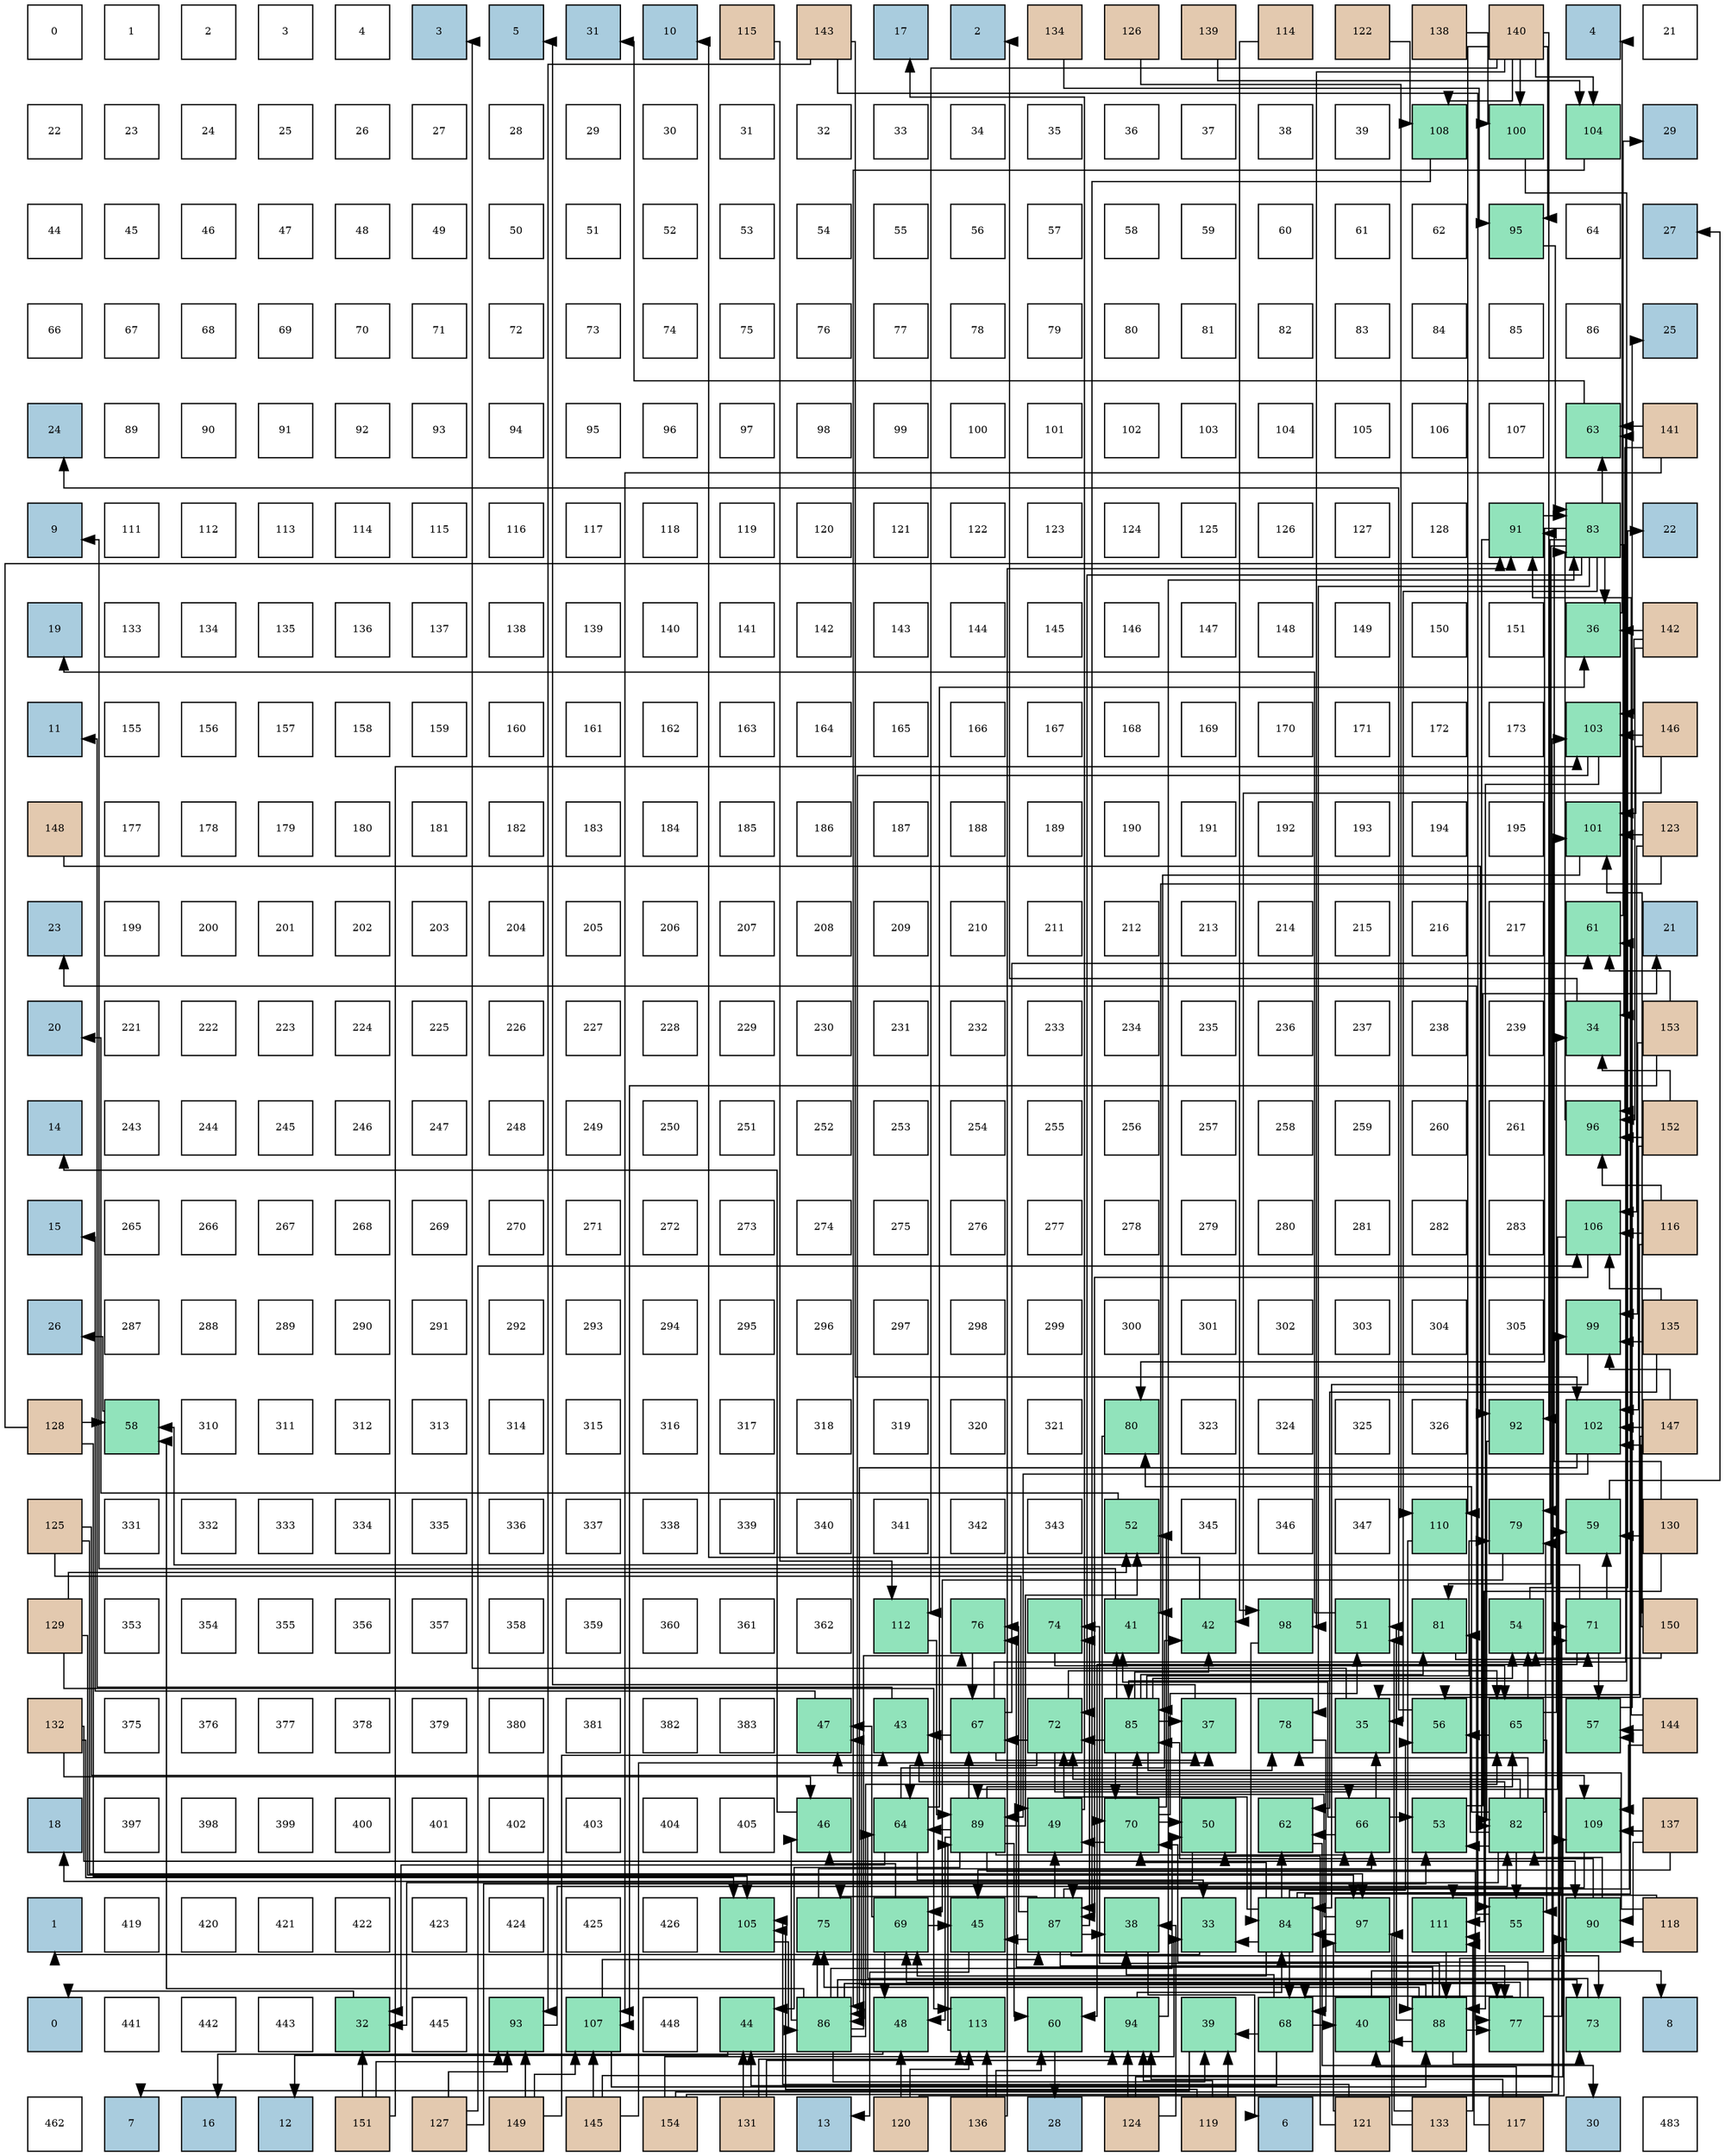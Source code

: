 digraph layout{
 rankdir=TB;
 splines=ortho;
 node [style=filled shape=square fixedsize=true width=0.6];
0[label="0", fontsize=8, fillcolor="#ffffff"];
1[label="1", fontsize=8, fillcolor="#ffffff"];
2[label="2", fontsize=8, fillcolor="#ffffff"];
3[label="3", fontsize=8, fillcolor="#ffffff"];
4[label="4", fontsize=8, fillcolor="#ffffff"];
5[label="3", fontsize=8, fillcolor="#a9ccde"];
6[label="5", fontsize=8, fillcolor="#a9ccde"];
7[label="31", fontsize=8, fillcolor="#a9ccde"];
8[label="10", fontsize=8, fillcolor="#a9ccde"];
9[label="115", fontsize=8, fillcolor="#e3c9af"];
10[label="143", fontsize=8, fillcolor="#e3c9af"];
11[label="17", fontsize=8, fillcolor="#a9ccde"];
12[label="2", fontsize=8, fillcolor="#a9ccde"];
13[label="134", fontsize=8, fillcolor="#e3c9af"];
14[label="126", fontsize=8, fillcolor="#e3c9af"];
15[label="139", fontsize=8, fillcolor="#e3c9af"];
16[label="114", fontsize=8, fillcolor="#e3c9af"];
17[label="122", fontsize=8, fillcolor="#e3c9af"];
18[label="138", fontsize=8, fillcolor="#e3c9af"];
19[label="140", fontsize=8, fillcolor="#e3c9af"];
20[label="4", fontsize=8, fillcolor="#a9ccde"];
21[label="21", fontsize=8, fillcolor="#ffffff"];
22[label="22", fontsize=8, fillcolor="#ffffff"];
23[label="23", fontsize=8, fillcolor="#ffffff"];
24[label="24", fontsize=8, fillcolor="#ffffff"];
25[label="25", fontsize=8, fillcolor="#ffffff"];
26[label="26", fontsize=8, fillcolor="#ffffff"];
27[label="27", fontsize=8, fillcolor="#ffffff"];
28[label="28", fontsize=8, fillcolor="#ffffff"];
29[label="29", fontsize=8, fillcolor="#ffffff"];
30[label="30", fontsize=8, fillcolor="#ffffff"];
31[label="31", fontsize=8, fillcolor="#ffffff"];
32[label="32", fontsize=8, fillcolor="#ffffff"];
33[label="33", fontsize=8, fillcolor="#ffffff"];
34[label="34", fontsize=8, fillcolor="#ffffff"];
35[label="35", fontsize=8, fillcolor="#ffffff"];
36[label="36", fontsize=8, fillcolor="#ffffff"];
37[label="37", fontsize=8, fillcolor="#ffffff"];
38[label="38", fontsize=8, fillcolor="#ffffff"];
39[label="39", fontsize=8, fillcolor="#ffffff"];
40[label="108", fontsize=8, fillcolor="#91e3bb"];
41[label="100", fontsize=8, fillcolor="#91e3bb"];
42[label="104", fontsize=8, fillcolor="#91e3bb"];
43[label="29", fontsize=8, fillcolor="#a9ccde"];
44[label="44", fontsize=8, fillcolor="#ffffff"];
45[label="45", fontsize=8, fillcolor="#ffffff"];
46[label="46", fontsize=8, fillcolor="#ffffff"];
47[label="47", fontsize=8, fillcolor="#ffffff"];
48[label="48", fontsize=8, fillcolor="#ffffff"];
49[label="49", fontsize=8, fillcolor="#ffffff"];
50[label="50", fontsize=8, fillcolor="#ffffff"];
51[label="51", fontsize=8, fillcolor="#ffffff"];
52[label="52", fontsize=8, fillcolor="#ffffff"];
53[label="53", fontsize=8, fillcolor="#ffffff"];
54[label="54", fontsize=8, fillcolor="#ffffff"];
55[label="55", fontsize=8, fillcolor="#ffffff"];
56[label="56", fontsize=8, fillcolor="#ffffff"];
57[label="57", fontsize=8, fillcolor="#ffffff"];
58[label="58", fontsize=8, fillcolor="#ffffff"];
59[label="59", fontsize=8, fillcolor="#ffffff"];
60[label="60", fontsize=8, fillcolor="#ffffff"];
61[label="61", fontsize=8, fillcolor="#ffffff"];
62[label="62", fontsize=8, fillcolor="#ffffff"];
63[label="95", fontsize=8, fillcolor="#91e3bb"];
64[label="64", fontsize=8, fillcolor="#ffffff"];
65[label="27", fontsize=8, fillcolor="#a9ccde"];
66[label="66", fontsize=8, fillcolor="#ffffff"];
67[label="67", fontsize=8, fillcolor="#ffffff"];
68[label="68", fontsize=8, fillcolor="#ffffff"];
69[label="69", fontsize=8, fillcolor="#ffffff"];
70[label="70", fontsize=8, fillcolor="#ffffff"];
71[label="71", fontsize=8, fillcolor="#ffffff"];
72[label="72", fontsize=8, fillcolor="#ffffff"];
73[label="73", fontsize=8, fillcolor="#ffffff"];
74[label="74", fontsize=8, fillcolor="#ffffff"];
75[label="75", fontsize=8, fillcolor="#ffffff"];
76[label="76", fontsize=8, fillcolor="#ffffff"];
77[label="77", fontsize=8, fillcolor="#ffffff"];
78[label="78", fontsize=8, fillcolor="#ffffff"];
79[label="79", fontsize=8, fillcolor="#ffffff"];
80[label="80", fontsize=8, fillcolor="#ffffff"];
81[label="81", fontsize=8, fillcolor="#ffffff"];
82[label="82", fontsize=8, fillcolor="#ffffff"];
83[label="83", fontsize=8, fillcolor="#ffffff"];
84[label="84", fontsize=8, fillcolor="#ffffff"];
85[label="85", fontsize=8, fillcolor="#ffffff"];
86[label="86", fontsize=8, fillcolor="#ffffff"];
87[label="25", fontsize=8, fillcolor="#a9ccde"];
88[label="24", fontsize=8, fillcolor="#a9ccde"];
89[label="89", fontsize=8, fillcolor="#ffffff"];
90[label="90", fontsize=8, fillcolor="#ffffff"];
91[label="91", fontsize=8, fillcolor="#ffffff"];
92[label="92", fontsize=8, fillcolor="#ffffff"];
93[label="93", fontsize=8, fillcolor="#ffffff"];
94[label="94", fontsize=8, fillcolor="#ffffff"];
95[label="95", fontsize=8, fillcolor="#ffffff"];
96[label="96", fontsize=8, fillcolor="#ffffff"];
97[label="97", fontsize=8, fillcolor="#ffffff"];
98[label="98", fontsize=8, fillcolor="#ffffff"];
99[label="99", fontsize=8, fillcolor="#ffffff"];
100[label="100", fontsize=8, fillcolor="#ffffff"];
101[label="101", fontsize=8, fillcolor="#ffffff"];
102[label="102", fontsize=8, fillcolor="#ffffff"];
103[label="103", fontsize=8, fillcolor="#ffffff"];
104[label="104", fontsize=8, fillcolor="#ffffff"];
105[label="105", fontsize=8, fillcolor="#ffffff"];
106[label="106", fontsize=8, fillcolor="#ffffff"];
107[label="107", fontsize=8, fillcolor="#ffffff"];
108[label="63", fontsize=8, fillcolor="#91e3bb"];
109[label="141", fontsize=8, fillcolor="#e3c9af"];
110[label="9", fontsize=8, fillcolor="#a9ccde"];
111[label="111", fontsize=8, fillcolor="#ffffff"];
112[label="112", fontsize=8, fillcolor="#ffffff"];
113[label="113", fontsize=8, fillcolor="#ffffff"];
114[label="114", fontsize=8, fillcolor="#ffffff"];
115[label="115", fontsize=8, fillcolor="#ffffff"];
116[label="116", fontsize=8, fillcolor="#ffffff"];
117[label="117", fontsize=8, fillcolor="#ffffff"];
118[label="118", fontsize=8, fillcolor="#ffffff"];
119[label="119", fontsize=8, fillcolor="#ffffff"];
120[label="120", fontsize=8, fillcolor="#ffffff"];
121[label="121", fontsize=8, fillcolor="#ffffff"];
122[label="122", fontsize=8, fillcolor="#ffffff"];
123[label="123", fontsize=8, fillcolor="#ffffff"];
124[label="124", fontsize=8, fillcolor="#ffffff"];
125[label="125", fontsize=8, fillcolor="#ffffff"];
126[label="126", fontsize=8, fillcolor="#ffffff"];
127[label="127", fontsize=8, fillcolor="#ffffff"];
128[label="128", fontsize=8, fillcolor="#ffffff"];
129[label="91", fontsize=8, fillcolor="#91e3bb"];
130[label="83", fontsize=8, fillcolor="#91e3bb"];
131[label="22", fontsize=8, fillcolor="#a9ccde"];
132[label="19", fontsize=8, fillcolor="#a9ccde"];
133[label="133", fontsize=8, fillcolor="#ffffff"];
134[label="134", fontsize=8, fillcolor="#ffffff"];
135[label="135", fontsize=8, fillcolor="#ffffff"];
136[label="136", fontsize=8, fillcolor="#ffffff"];
137[label="137", fontsize=8, fillcolor="#ffffff"];
138[label="138", fontsize=8, fillcolor="#ffffff"];
139[label="139", fontsize=8, fillcolor="#ffffff"];
140[label="140", fontsize=8, fillcolor="#ffffff"];
141[label="141", fontsize=8, fillcolor="#ffffff"];
142[label="142", fontsize=8, fillcolor="#ffffff"];
143[label="143", fontsize=8, fillcolor="#ffffff"];
144[label="144", fontsize=8, fillcolor="#ffffff"];
145[label="145", fontsize=8, fillcolor="#ffffff"];
146[label="146", fontsize=8, fillcolor="#ffffff"];
147[label="147", fontsize=8, fillcolor="#ffffff"];
148[label="148", fontsize=8, fillcolor="#ffffff"];
149[label="149", fontsize=8, fillcolor="#ffffff"];
150[label="150", fontsize=8, fillcolor="#ffffff"];
151[label="151", fontsize=8, fillcolor="#ffffff"];
152[label="36", fontsize=8, fillcolor="#91e3bb"];
153[label="142", fontsize=8, fillcolor="#e3c9af"];
154[label="11", fontsize=8, fillcolor="#a9ccde"];
155[label="155", fontsize=8, fillcolor="#ffffff"];
156[label="156", fontsize=8, fillcolor="#ffffff"];
157[label="157", fontsize=8, fillcolor="#ffffff"];
158[label="158", fontsize=8, fillcolor="#ffffff"];
159[label="159", fontsize=8, fillcolor="#ffffff"];
160[label="160", fontsize=8, fillcolor="#ffffff"];
161[label="161", fontsize=8, fillcolor="#ffffff"];
162[label="162", fontsize=8, fillcolor="#ffffff"];
163[label="163", fontsize=8, fillcolor="#ffffff"];
164[label="164", fontsize=8, fillcolor="#ffffff"];
165[label="165", fontsize=8, fillcolor="#ffffff"];
166[label="166", fontsize=8, fillcolor="#ffffff"];
167[label="167", fontsize=8, fillcolor="#ffffff"];
168[label="168", fontsize=8, fillcolor="#ffffff"];
169[label="169", fontsize=8, fillcolor="#ffffff"];
170[label="170", fontsize=8, fillcolor="#ffffff"];
171[label="171", fontsize=8, fillcolor="#ffffff"];
172[label="172", fontsize=8, fillcolor="#ffffff"];
173[label="173", fontsize=8, fillcolor="#ffffff"];
174[label="103", fontsize=8, fillcolor="#91e3bb"];
175[label="146", fontsize=8, fillcolor="#e3c9af"];
176[label="148", fontsize=8, fillcolor="#e3c9af"];
177[label="177", fontsize=8, fillcolor="#ffffff"];
178[label="178", fontsize=8, fillcolor="#ffffff"];
179[label="179", fontsize=8, fillcolor="#ffffff"];
180[label="180", fontsize=8, fillcolor="#ffffff"];
181[label="181", fontsize=8, fillcolor="#ffffff"];
182[label="182", fontsize=8, fillcolor="#ffffff"];
183[label="183", fontsize=8, fillcolor="#ffffff"];
184[label="184", fontsize=8, fillcolor="#ffffff"];
185[label="185", fontsize=8, fillcolor="#ffffff"];
186[label="186", fontsize=8, fillcolor="#ffffff"];
187[label="187", fontsize=8, fillcolor="#ffffff"];
188[label="188", fontsize=8, fillcolor="#ffffff"];
189[label="189", fontsize=8, fillcolor="#ffffff"];
190[label="190", fontsize=8, fillcolor="#ffffff"];
191[label="191", fontsize=8, fillcolor="#ffffff"];
192[label="192", fontsize=8, fillcolor="#ffffff"];
193[label="193", fontsize=8, fillcolor="#ffffff"];
194[label="194", fontsize=8, fillcolor="#ffffff"];
195[label="195", fontsize=8, fillcolor="#ffffff"];
196[label="101", fontsize=8, fillcolor="#91e3bb"];
197[label="123", fontsize=8, fillcolor="#e3c9af"];
198[label="23", fontsize=8, fillcolor="#a9ccde"];
199[label="199", fontsize=8, fillcolor="#ffffff"];
200[label="200", fontsize=8, fillcolor="#ffffff"];
201[label="201", fontsize=8, fillcolor="#ffffff"];
202[label="202", fontsize=8, fillcolor="#ffffff"];
203[label="203", fontsize=8, fillcolor="#ffffff"];
204[label="204", fontsize=8, fillcolor="#ffffff"];
205[label="205", fontsize=8, fillcolor="#ffffff"];
206[label="206", fontsize=8, fillcolor="#ffffff"];
207[label="207", fontsize=8, fillcolor="#ffffff"];
208[label="208", fontsize=8, fillcolor="#ffffff"];
209[label="209", fontsize=8, fillcolor="#ffffff"];
210[label="210", fontsize=8, fillcolor="#ffffff"];
211[label="211", fontsize=8, fillcolor="#ffffff"];
212[label="212", fontsize=8, fillcolor="#ffffff"];
213[label="213", fontsize=8, fillcolor="#ffffff"];
214[label="214", fontsize=8, fillcolor="#ffffff"];
215[label="215", fontsize=8, fillcolor="#ffffff"];
216[label="216", fontsize=8, fillcolor="#ffffff"];
217[label="217", fontsize=8, fillcolor="#ffffff"];
218[label="61", fontsize=8, fillcolor="#91e3bb"];
219[label="21", fontsize=8, fillcolor="#a9ccde"];
220[label="20", fontsize=8, fillcolor="#a9ccde"];
221[label="221", fontsize=8, fillcolor="#ffffff"];
222[label="222", fontsize=8, fillcolor="#ffffff"];
223[label="223", fontsize=8, fillcolor="#ffffff"];
224[label="224", fontsize=8, fillcolor="#ffffff"];
225[label="225", fontsize=8, fillcolor="#ffffff"];
226[label="226", fontsize=8, fillcolor="#ffffff"];
227[label="227", fontsize=8, fillcolor="#ffffff"];
228[label="228", fontsize=8, fillcolor="#ffffff"];
229[label="229", fontsize=8, fillcolor="#ffffff"];
230[label="230", fontsize=8, fillcolor="#ffffff"];
231[label="231", fontsize=8, fillcolor="#ffffff"];
232[label="232", fontsize=8, fillcolor="#ffffff"];
233[label="233", fontsize=8, fillcolor="#ffffff"];
234[label="234", fontsize=8, fillcolor="#ffffff"];
235[label="235", fontsize=8, fillcolor="#ffffff"];
236[label="236", fontsize=8, fillcolor="#ffffff"];
237[label="237", fontsize=8, fillcolor="#ffffff"];
238[label="238", fontsize=8, fillcolor="#ffffff"];
239[label="239", fontsize=8, fillcolor="#ffffff"];
240[label="34", fontsize=8, fillcolor="#91e3bb"];
241[label="153", fontsize=8, fillcolor="#e3c9af"];
242[label="14", fontsize=8, fillcolor="#a9ccde"];
243[label="243", fontsize=8, fillcolor="#ffffff"];
244[label="244", fontsize=8, fillcolor="#ffffff"];
245[label="245", fontsize=8, fillcolor="#ffffff"];
246[label="246", fontsize=8, fillcolor="#ffffff"];
247[label="247", fontsize=8, fillcolor="#ffffff"];
248[label="248", fontsize=8, fillcolor="#ffffff"];
249[label="249", fontsize=8, fillcolor="#ffffff"];
250[label="250", fontsize=8, fillcolor="#ffffff"];
251[label="251", fontsize=8, fillcolor="#ffffff"];
252[label="252", fontsize=8, fillcolor="#ffffff"];
253[label="253", fontsize=8, fillcolor="#ffffff"];
254[label="254", fontsize=8, fillcolor="#ffffff"];
255[label="255", fontsize=8, fillcolor="#ffffff"];
256[label="256", fontsize=8, fillcolor="#ffffff"];
257[label="257", fontsize=8, fillcolor="#ffffff"];
258[label="258", fontsize=8, fillcolor="#ffffff"];
259[label="259", fontsize=8, fillcolor="#ffffff"];
260[label="260", fontsize=8, fillcolor="#ffffff"];
261[label="261", fontsize=8, fillcolor="#ffffff"];
262[label="96", fontsize=8, fillcolor="#91e3bb"];
263[label="152", fontsize=8, fillcolor="#e3c9af"];
264[label="15", fontsize=8, fillcolor="#a9ccde"];
265[label="265", fontsize=8, fillcolor="#ffffff"];
266[label="266", fontsize=8, fillcolor="#ffffff"];
267[label="267", fontsize=8, fillcolor="#ffffff"];
268[label="268", fontsize=8, fillcolor="#ffffff"];
269[label="269", fontsize=8, fillcolor="#ffffff"];
270[label="270", fontsize=8, fillcolor="#ffffff"];
271[label="271", fontsize=8, fillcolor="#ffffff"];
272[label="272", fontsize=8, fillcolor="#ffffff"];
273[label="273", fontsize=8, fillcolor="#ffffff"];
274[label="274", fontsize=8, fillcolor="#ffffff"];
275[label="275", fontsize=8, fillcolor="#ffffff"];
276[label="276", fontsize=8, fillcolor="#ffffff"];
277[label="277", fontsize=8, fillcolor="#ffffff"];
278[label="278", fontsize=8, fillcolor="#ffffff"];
279[label="279", fontsize=8, fillcolor="#ffffff"];
280[label="280", fontsize=8, fillcolor="#ffffff"];
281[label="281", fontsize=8, fillcolor="#ffffff"];
282[label="282", fontsize=8, fillcolor="#ffffff"];
283[label="283", fontsize=8, fillcolor="#ffffff"];
284[label="106", fontsize=8, fillcolor="#91e3bb"];
285[label="116", fontsize=8, fillcolor="#e3c9af"];
286[label="26", fontsize=8, fillcolor="#a9ccde"];
287[label="287", fontsize=8, fillcolor="#ffffff"];
288[label="288", fontsize=8, fillcolor="#ffffff"];
289[label="289", fontsize=8, fillcolor="#ffffff"];
290[label="290", fontsize=8, fillcolor="#ffffff"];
291[label="291", fontsize=8, fillcolor="#ffffff"];
292[label="292", fontsize=8, fillcolor="#ffffff"];
293[label="293", fontsize=8, fillcolor="#ffffff"];
294[label="294", fontsize=8, fillcolor="#ffffff"];
295[label="295", fontsize=8, fillcolor="#ffffff"];
296[label="296", fontsize=8, fillcolor="#ffffff"];
297[label="297", fontsize=8, fillcolor="#ffffff"];
298[label="298", fontsize=8, fillcolor="#ffffff"];
299[label="299", fontsize=8, fillcolor="#ffffff"];
300[label="300", fontsize=8, fillcolor="#ffffff"];
301[label="301", fontsize=8, fillcolor="#ffffff"];
302[label="302", fontsize=8, fillcolor="#ffffff"];
303[label="303", fontsize=8, fillcolor="#ffffff"];
304[label="304", fontsize=8, fillcolor="#ffffff"];
305[label="305", fontsize=8, fillcolor="#ffffff"];
306[label="99", fontsize=8, fillcolor="#91e3bb"];
307[label="135", fontsize=8, fillcolor="#e3c9af"];
308[label="128", fontsize=8, fillcolor="#e3c9af"];
309[label="58", fontsize=8, fillcolor="#91e3bb"];
310[label="310", fontsize=8, fillcolor="#ffffff"];
311[label="311", fontsize=8, fillcolor="#ffffff"];
312[label="312", fontsize=8, fillcolor="#ffffff"];
313[label="313", fontsize=8, fillcolor="#ffffff"];
314[label="314", fontsize=8, fillcolor="#ffffff"];
315[label="315", fontsize=8, fillcolor="#ffffff"];
316[label="316", fontsize=8, fillcolor="#ffffff"];
317[label="317", fontsize=8, fillcolor="#ffffff"];
318[label="318", fontsize=8, fillcolor="#ffffff"];
319[label="319", fontsize=8, fillcolor="#ffffff"];
320[label="320", fontsize=8, fillcolor="#ffffff"];
321[label="321", fontsize=8, fillcolor="#ffffff"];
322[label="80", fontsize=8, fillcolor="#91e3bb"];
323[label="323", fontsize=8, fillcolor="#ffffff"];
324[label="324", fontsize=8, fillcolor="#ffffff"];
325[label="325", fontsize=8, fillcolor="#ffffff"];
326[label="326", fontsize=8, fillcolor="#ffffff"];
327[label="92", fontsize=8, fillcolor="#91e3bb"];
328[label="102", fontsize=8, fillcolor="#91e3bb"];
329[label="147", fontsize=8, fillcolor="#e3c9af"];
330[label="125", fontsize=8, fillcolor="#e3c9af"];
331[label="331", fontsize=8, fillcolor="#ffffff"];
332[label="332", fontsize=8, fillcolor="#ffffff"];
333[label="333", fontsize=8, fillcolor="#ffffff"];
334[label="334", fontsize=8, fillcolor="#ffffff"];
335[label="335", fontsize=8, fillcolor="#ffffff"];
336[label="336", fontsize=8, fillcolor="#ffffff"];
337[label="337", fontsize=8, fillcolor="#ffffff"];
338[label="338", fontsize=8, fillcolor="#ffffff"];
339[label="339", fontsize=8, fillcolor="#ffffff"];
340[label="340", fontsize=8, fillcolor="#ffffff"];
341[label="341", fontsize=8, fillcolor="#ffffff"];
342[label="342", fontsize=8, fillcolor="#ffffff"];
343[label="343", fontsize=8, fillcolor="#ffffff"];
344[label="52", fontsize=8, fillcolor="#91e3bb"];
345[label="345", fontsize=8, fillcolor="#ffffff"];
346[label="346", fontsize=8, fillcolor="#ffffff"];
347[label="347", fontsize=8, fillcolor="#ffffff"];
348[label="110", fontsize=8, fillcolor="#91e3bb"];
349[label="79", fontsize=8, fillcolor="#91e3bb"];
350[label="59", fontsize=8, fillcolor="#91e3bb"];
351[label="130", fontsize=8, fillcolor="#e3c9af"];
352[label="129", fontsize=8, fillcolor="#e3c9af"];
353[label="353", fontsize=8, fillcolor="#ffffff"];
354[label="354", fontsize=8, fillcolor="#ffffff"];
355[label="355", fontsize=8, fillcolor="#ffffff"];
356[label="356", fontsize=8, fillcolor="#ffffff"];
357[label="357", fontsize=8, fillcolor="#ffffff"];
358[label="358", fontsize=8, fillcolor="#ffffff"];
359[label="359", fontsize=8, fillcolor="#ffffff"];
360[label="360", fontsize=8, fillcolor="#ffffff"];
361[label="361", fontsize=8, fillcolor="#ffffff"];
362[label="362", fontsize=8, fillcolor="#ffffff"];
363[label="112", fontsize=8, fillcolor="#91e3bb"];
364[label="76", fontsize=8, fillcolor="#91e3bb"];
365[label="74", fontsize=8, fillcolor="#91e3bb"];
366[label="41", fontsize=8, fillcolor="#91e3bb"];
367[label="42", fontsize=8, fillcolor="#91e3bb"];
368[label="98", fontsize=8, fillcolor="#91e3bb"];
369[label="51", fontsize=8, fillcolor="#91e3bb"];
370[label="81", fontsize=8, fillcolor="#91e3bb"];
371[label="54", fontsize=8, fillcolor="#91e3bb"];
372[label="71", fontsize=8, fillcolor="#91e3bb"];
373[label="150", fontsize=8, fillcolor="#e3c9af"];
374[label="132", fontsize=8, fillcolor="#e3c9af"];
375[label="375", fontsize=8, fillcolor="#ffffff"];
376[label="376", fontsize=8, fillcolor="#ffffff"];
377[label="377", fontsize=8, fillcolor="#ffffff"];
378[label="378", fontsize=8, fillcolor="#ffffff"];
379[label="379", fontsize=8, fillcolor="#ffffff"];
380[label="380", fontsize=8, fillcolor="#ffffff"];
381[label="381", fontsize=8, fillcolor="#ffffff"];
382[label="382", fontsize=8, fillcolor="#ffffff"];
383[label="383", fontsize=8, fillcolor="#ffffff"];
384[label="47", fontsize=8, fillcolor="#91e3bb"];
385[label="43", fontsize=8, fillcolor="#91e3bb"];
386[label="67", fontsize=8, fillcolor="#91e3bb"];
387[label="72", fontsize=8, fillcolor="#91e3bb"];
388[label="85", fontsize=8, fillcolor="#91e3bb"];
389[label="37", fontsize=8, fillcolor="#91e3bb"];
390[label="78", fontsize=8, fillcolor="#91e3bb"];
391[label="35", fontsize=8, fillcolor="#91e3bb"];
392[label="56", fontsize=8, fillcolor="#91e3bb"];
393[label="65", fontsize=8, fillcolor="#91e3bb"];
394[label="57", fontsize=8, fillcolor="#91e3bb"];
395[label="144", fontsize=8, fillcolor="#e3c9af"];
396[label="18", fontsize=8, fillcolor="#a9ccde"];
397[label="397", fontsize=8, fillcolor="#ffffff"];
398[label="398", fontsize=8, fillcolor="#ffffff"];
399[label="399", fontsize=8, fillcolor="#ffffff"];
400[label="400", fontsize=8, fillcolor="#ffffff"];
401[label="401", fontsize=8, fillcolor="#ffffff"];
402[label="402", fontsize=8, fillcolor="#ffffff"];
403[label="403", fontsize=8, fillcolor="#ffffff"];
404[label="404", fontsize=8, fillcolor="#ffffff"];
405[label="405", fontsize=8, fillcolor="#ffffff"];
406[label="46", fontsize=8, fillcolor="#91e3bb"];
407[label="64", fontsize=8, fillcolor="#91e3bb"];
408[label="89", fontsize=8, fillcolor="#91e3bb"];
409[label="49", fontsize=8, fillcolor="#91e3bb"];
410[label="70", fontsize=8, fillcolor="#91e3bb"];
411[label="50", fontsize=8, fillcolor="#91e3bb"];
412[label="62", fontsize=8, fillcolor="#91e3bb"];
413[label="66", fontsize=8, fillcolor="#91e3bb"];
414[label="53", fontsize=8, fillcolor="#91e3bb"];
415[label="82", fontsize=8, fillcolor="#91e3bb"];
416[label="109", fontsize=8, fillcolor="#91e3bb"];
417[label="137", fontsize=8, fillcolor="#e3c9af"];
418[label="1", fontsize=8, fillcolor="#a9ccde"];
419[label="419", fontsize=8, fillcolor="#ffffff"];
420[label="420", fontsize=8, fillcolor="#ffffff"];
421[label="421", fontsize=8, fillcolor="#ffffff"];
422[label="422", fontsize=8, fillcolor="#ffffff"];
423[label="423", fontsize=8, fillcolor="#ffffff"];
424[label="424", fontsize=8, fillcolor="#ffffff"];
425[label="425", fontsize=8, fillcolor="#ffffff"];
426[label="426", fontsize=8, fillcolor="#ffffff"];
427[label="105", fontsize=8, fillcolor="#91e3bb"];
428[label="75", fontsize=8, fillcolor="#91e3bb"];
429[label="69", fontsize=8, fillcolor="#91e3bb"];
430[label="45", fontsize=8, fillcolor="#91e3bb"];
431[label="87", fontsize=8, fillcolor="#91e3bb"];
432[label="38", fontsize=8, fillcolor="#91e3bb"];
433[label="33", fontsize=8, fillcolor="#91e3bb"];
434[label="84", fontsize=8, fillcolor="#91e3bb"];
435[label="97", fontsize=8, fillcolor="#91e3bb"];
436[label="111", fontsize=8, fillcolor="#91e3bb"];
437[label="55", fontsize=8, fillcolor="#91e3bb"];
438[label="90", fontsize=8, fillcolor="#91e3bb"];
439[label="118", fontsize=8, fillcolor="#e3c9af"];
440[label="0", fontsize=8, fillcolor="#a9ccde"];
441[label="441", fontsize=8, fillcolor="#ffffff"];
442[label="442", fontsize=8, fillcolor="#ffffff"];
443[label="443", fontsize=8, fillcolor="#ffffff"];
444[label="32", fontsize=8, fillcolor="#91e3bb"];
445[label="445", fontsize=8, fillcolor="#ffffff"];
446[label="93", fontsize=8, fillcolor="#91e3bb"];
447[label="107", fontsize=8, fillcolor="#91e3bb"];
448[label="448", fontsize=8, fillcolor="#ffffff"];
449[label="44", fontsize=8, fillcolor="#91e3bb"];
450[label="86", fontsize=8, fillcolor="#91e3bb"];
451[label="48", fontsize=8, fillcolor="#91e3bb"];
452[label="113", fontsize=8, fillcolor="#91e3bb"];
453[label="60", fontsize=8, fillcolor="#91e3bb"];
454[label="94", fontsize=8, fillcolor="#91e3bb"];
455[label="39", fontsize=8, fillcolor="#91e3bb"];
456[label="68", fontsize=8, fillcolor="#91e3bb"];
457[label="40", fontsize=8, fillcolor="#91e3bb"];
458[label="88", fontsize=8, fillcolor="#91e3bb"];
459[label="77", fontsize=8, fillcolor="#91e3bb"];
460[label="73", fontsize=8, fillcolor="#91e3bb"];
461[label="8", fontsize=8, fillcolor="#a9ccde"];
462[label="462", fontsize=8, fillcolor="#ffffff"];
463[label="7", fontsize=8, fillcolor="#a9ccde"];
464[label="16", fontsize=8, fillcolor="#a9ccde"];
465[label="12", fontsize=8, fillcolor="#a9ccde"];
466[label="151", fontsize=8, fillcolor="#e3c9af"];
467[label="127", fontsize=8, fillcolor="#e3c9af"];
468[label="149", fontsize=8, fillcolor="#e3c9af"];
469[label="145", fontsize=8, fillcolor="#e3c9af"];
470[label="154", fontsize=8, fillcolor="#e3c9af"];
471[label="131", fontsize=8, fillcolor="#e3c9af"];
472[label="13", fontsize=8, fillcolor="#a9ccde"];
473[label="120", fontsize=8, fillcolor="#e3c9af"];
474[label="136", fontsize=8, fillcolor="#e3c9af"];
475[label="28", fontsize=8, fillcolor="#a9ccde"];
476[label="124", fontsize=8, fillcolor="#e3c9af"];
477[label="119", fontsize=8, fillcolor="#e3c9af"];
478[label="6", fontsize=8, fillcolor="#a9ccde"];
479[label="121", fontsize=8, fillcolor="#e3c9af"];
480[label="133", fontsize=8, fillcolor="#e3c9af"];
481[label="117", fontsize=8, fillcolor="#e3c9af"];
482[label="30", fontsize=8, fillcolor="#a9ccde"];
483[label="483", fontsize=8, fillcolor="#ffffff"];
edge [constraint=false, style=vis];444 -> 440;
433 -> 418;
240 -> 12;
391 -> 5;
152 -> 20;
389 -> 6;
432 -> 478;
455 -> 463;
457 -> 461;
366 -> 110;
367 -> 8;
385 -> 154;
449 -> 465;
430 -> 472;
406 -> 242;
384 -> 264;
451 -> 464;
409 -> 11;
411 -> 396;
369 -> 132;
344 -> 220;
414 -> 219;
371 -> 131;
437 -> 198;
392 -> 88;
394 -> 87;
309 -> 286;
350 -> 65;
453 -> 475;
218 -> 43;
412 -> 482;
108 -> 7;
407 -> 444;
407 -> 433;
407 -> 152;
407 -> 367;
393 -> 240;
393 -> 371;
393 -> 437;
393 -> 392;
413 -> 391;
413 -> 366;
413 -> 414;
413 -> 412;
386 -> 389;
386 -> 385;
386 -> 218;
386 -> 108;
456 -> 432;
456 -> 455;
456 -> 457;
456 -> 449;
429 -> 430;
429 -> 406;
429 -> 384;
429 -> 451;
410 -> 409;
410 -> 411;
410 -> 369;
410 -> 344;
372 -> 394;
372 -> 309;
372 -> 350;
372 -> 453;
387 -> 407;
387 -> 393;
387 -> 413;
387 -> 386;
460 -> 407;
365 -> 393;
428 -> 413;
364 -> 386;
459 -> 456;
459 -> 429;
459 -> 410;
459 -> 372;
390 -> 456;
349 -> 429;
322 -> 410;
370 -> 372;
415 -> 444;
415 -> 385;
415 -> 414;
415 -> 437;
415 -> 387;
415 -> 390;
415 -> 349;
415 -> 322;
415 -> 370;
130 -> 240;
130 -> 391;
130 -> 152;
130 -> 108;
130 -> 387;
130 -> 390;
130 -> 349;
130 -> 322;
130 -> 370;
434 -> 433;
434 -> 392;
434 -> 218;
434 -> 412;
434 -> 456;
434 -> 429;
434 -> 410;
434 -> 372;
434 -> 387;
388 -> 389;
388 -> 366;
388 -> 367;
388 -> 371;
388 -> 410;
388 -> 387;
388 -> 390;
388 -> 349;
388 -> 370;
450 -> 455;
450 -> 406;
450 -> 411;
450 -> 309;
450 -> 393;
450 -> 460;
450 -> 428;
450 -> 364;
450 -> 459;
431 -> 432;
431 -> 430;
431 -> 409;
431 -> 394;
431 -> 460;
431 -> 365;
431 -> 428;
431 -> 364;
431 -> 459;
458 -> 457;
458 -> 384;
458 -> 369;
458 -> 350;
458 -> 460;
458 -> 365;
458 -> 428;
458 -> 364;
458 -> 459;
408 -> 449;
408 -> 451;
408 -> 344;
408 -> 453;
408 -> 407;
408 -> 393;
408 -> 413;
408 -> 386;
408 -> 459;
438 -> 415;
438 -> 388;
129 -> 415;
129 -> 130;
327 -> 415;
446 -> 415;
454 -> 130;
454 -> 434;
63 -> 130;
262 -> 130;
435 -> 434;
435 -> 388;
368 -> 434;
306 -> 434;
41 -> 388;
196 -> 388;
328 -> 450;
328 -> 408;
174 -> 450;
174 -> 458;
42 -> 450;
427 -> 450;
284 -> 431;
284 -> 408;
447 -> 431;
447 -> 458;
40 -> 431;
416 -> 431;
348 -> 458;
436 -> 458;
363 -> 408;
452 -> 408;
16 -> 368;
9 -> 363;
285 -> 391;
285 -> 262;
285 -> 284;
481 -> 457;
481 -> 454;
481 -> 436;
439 -> 384;
439 -> 438;
439 -> 436;
477 -> 455;
477 -> 454;
477 -> 427;
473 -> 451;
473 -> 438;
473 -> 452;
479 -> 411;
479 -> 435;
479 -> 427;
17 -> 40;
197 -> 366;
197 -> 196;
197 -> 284;
476 -> 432;
476 -> 454;
476 -> 416;
330 -> 409;
330 -> 435;
330 -> 416;
14 -> 348;
467 -> 414;
467 -> 446;
467 -> 284;
308 -> 309;
308 -> 129;
308 -> 427;
352 -> 344;
352 -> 435;
352 -> 452;
351 -> 350;
351 -> 129;
351 -> 436;
471 -> 449;
471 -> 454;
471 -> 452;
374 -> 406;
374 -> 438;
374 -> 427;
480 -> 369;
480 -> 435;
480 -> 436;
13 -> 63;
307 -> 412;
307 -> 306;
307 -> 284;
474 -> 453;
474 -> 129;
474 -> 452;
417 -> 430;
417 -> 438;
417 -> 416;
18 -> 41;
15 -> 42;
19 -> 327;
19 -> 63;
19 -> 368;
19 -> 41;
19 -> 42;
19 -> 40;
19 -> 348;
19 -> 363;
109 -> 108;
109 -> 262;
109 -> 447;
153 -> 152;
153 -> 262;
153 -> 174;
10 -> 437;
10 -> 446;
10 -> 328;
395 -> 394;
395 -> 129;
395 -> 416;
469 -> 389;
469 -> 196;
469 -> 447;
175 -> 367;
175 -> 196;
175 -> 174;
329 -> 392;
329 -> 306;
329 -> 328;
176 -> 327;
468 -> 385;
468 -> 446;
468 -> 447;
373 -> 371;
373 -> 196;
373 -> 328;
466 -> 444;
466 -> 446;
466 -> 174;
263 -> 240;
263 -> 262;
263 -> 328;
241 -> 218;
241 -> 306;
241 -> 447;
470 -> 433;
470 -> 306;
470 -> 174;
edge [constraint=true, style=invis];
0 -> 22 -> 44 -> 66 -> 88 -> 110 -> 132 -> 154 -> 176 -> 198 -> 220 -> 242 -> 264 -> 286 -> 308 -> 330 -> 352 -> 374 -> 396 -> 418 -> 440 -> 462;
1 -> 23 -> 45 -> 67 -> 89 -> 111 -> 133 -> 155 -> 177 -> 199 -> 221 -> 243 -> 265 -> 287 -> 309 -> 331 -> 353 -> 375 -> 397 -> 419 -> 441 -> 463;
2 -> 24 -> 46 -> 68 -> 90 -> 112 -> 134 -> 156 -> 178 -> 200 -> 222 -> 244 -> 266 -> 288 -> 310 -> 332 -> 354 -> 376 -> 398 -> 420 -> 442 -> 464;
3 -> 25 -> 47 -> 69 -> 91 -> 113 -> 135 -> 157 -> 179 -> 201 -> 223 -> 245 -> 267 -> 289 -> 311 -> 333 -> 355 -> 377 -> 399 -> 421 -> 443 -> 465;
4 -> 26 -> 48 -> 70 -> 92 -> 114 -> 136 -> 158 -> 180 -> 202 -> 224 -> 246 -> 268 -> 290 -> 312 -> 334 -> 356 -> 378 -> 400 -> 422 -> 444 -> 466;
5 -> 27 -> 49 -> 71 -> 93 -> 115 -> 137 -> 159 -> 181 -> 203 -> 225 -> 247 -> 269 -> 291 -> 313 -> 335 -> 357 -> 379 -> 401 -> 423 -> 445 -> 467;
6 -> 28 -> 50 -> 72 -> 94 -> 116 -> 138 -> 160 -> 182 -> 204 -> 226 -> 248 -> 270 -> 292 -> 314 -> 336 -> 358 -> 380 -> 402 -> 424 -> 446 -> 468;
7 -> 29 -> 51 -> 73 -> 95 -> 117 -> 139 -> 161 -> 183 -> 205 -> 227 -> 249 -> 271 -> 293 -> 315 -> 337 -> 359 -> 381 -> 403 -> 425 -> 447 -> 469;
8 -> 30 -> 52 -> 74 -> 96 -> 118 -> 140 -> 162 -> 184 -> 206 -> 228 -> 250 -> 272 -> 294 -> 316 -> 338 -> 360 -> 382 -> 404 -> 426 -> 448 -> 470;
9 -> 31 -> 53 -> 75 -> 97 -> 119 -> 141 -> 163 -> 185 -> 207 -> 229 -> 251 -> 273 -> 295 -> 317 -> 339 -> 361 -> 383 -> 405 -> 427 -> 449 -> 471;
10 -> 32 -> 54 -> 76 -> 98 -> 120 -> 142 -> 164 -> 186 -> 208 -> 230 -> 252 -> 274 -> 296 -> 318 -> 340 -> 362 -> 384 -> 406 -> 428 -> 450 -> 472;
11 -> 33 -> 55 -> 77 -> 99 -> 121 -> 143 -> 165 -> 187 -> 209 -> 231 -> 253 -> 275 -> 297 -> 319 -> 341 -> 363 -> 385 -> 407 -> 429 -> 451 -> 473;
12 -> 34 -> 56 -> 78 -> 100 -> 122 -> 144 -> 166 -> 188 -> 210 -> 232 -> 254 -> 276 -> 298 -> 320 -> 342 -> 364 -> 386 -> 408 -> 430 -> 452 -> 474;
13 -> 35 -> 57 -> 79 -> 101 -> 123 -> 145 -> 167 -> 189 -> 211 -> 233 -> 255 -> 277 -> 299 -> 321 -> 343 -> 365 -> 387 -> 409 -> 431 -> 453 -> 475;
14 -> 36 -> 58 -> 80 -> 102 -> 124 -> 146 -> 168 -> 190 -> 212 -> 234 -> 256 -> 278 -> 300 -> 322 -> 344 -> 366 -> 388 -> 410 -> 432 -> 454 -> 476;
15 -> 37 -> 59 -> 81 -> 103 -> 125 -> 147 -> 169 -> 191 -> 213 -> 235 -> 257 -> 279 -> 301 -> 323 -> 345 -> 367 -> 389 -> 411 -> 433 -> 455 -> 477;
16 -> 38 -> 60 -> 82 -> 104 -> 126 -> 148 -> 170 -> 192 -> 214 -> 236 -> 258 -> 280 -> 302 -> 324 -> 346 -> 368 -> 390 -> 412 -> 434 -> 456 -> 478;
17 -> 39 -> 61 -> 83 -> 105 -> 127 -> 149 -> 171 -> 193 -> 215 -> 237 -> 259 -> 281 -> 303 -> 325 -> 347 -> 369 -> 391 -> 413 -> 435 -> 457 -> 479;
18 -> 40 -> 62 -> 84 -> 106 -> 128 -> 150 -> 172 -> 194 -> 216 -> 238 -> 260 -> 282 -> 304 -> 326 -> 348 -> 370 -> 392 -> 414 -> 436 -> 458 -> 480;
19 -> 41 -> 63 -> 85 -> 107 -> 129 -> 151 -> 173 -> 195 -> 217 -> 239 -> 261 -> 283 -> 305 -> 327 -> 349 -> 371 -> 393 -> 415 -> 437 -> 459 -> 481;
20 -> 42 -> 64 -> 86 -> 108 -> 130 -> 152 -> 174 -> 196 -> 218 -> 240 -> 262 -> 284 -> 306 -> 328 -> 350 -> 372 -> 394 -> 416 -> 438 -> 460 -> 482;
21 -> 43 -> 65 -> 87 -> 109 -> 131 -> 153 -> 175 -> 197 -> 219 -> 241 -> 263 -> 285 -> 307 -> 329 -> 351 -> 373 -> 395 -> 417 -> 439 -> 461 -> 483;
rank = same {0 -> 1 -> 2 -> 3 -> 4 -> 5 -> 6 -> 7 -> 8 -> 9 -> 10 -> 11 -> 12 -> 13 -> 14 -> 15 -> 16 -> 17 -> 18 -> 19 -> 20 -> 21};
rank = same {22 -> 23 -> 24 -> 25 -> 26 -> 27 -> 28 -> 29 -> 30 -> 31 -> 32 -> 33 -> 34 -> 35 -> 36 -> 37 -> 38 -> 39 -> 40 -> 41 -> 42 -> 43};
rank = same {44 -> 45 -> 46 -> 47 -> 48 -> 49 -> 50 -> 51 -> 52 -> 53 -> 54 -> 55 -> 56 -> 57 -> 58 -> 59 -> 60 -> 61 -> 62 -> 63 -> 64 -> 65};
rank = same {66 -> 67 -> 68 -> 69 -> 70 -> 71 -> 72 -> 73 -> 74 -> 75 -> 76 -> 77 -> 78 -> 79 -> 80 -> 81 -> 82 -> 83 -> 84 -> 85 -> 86 -> 87};
rank = same {88 -> 89 -> 90 -> 91 -> 92 -> 93 -> 94 -> 95 -> 96 -> 97 -> 98 -> 99 -> 100 -> 101 -> 102 -> 103 -> 104 -> 105 -> 106 -> 107 -> 108 -> 109};
rank = same {110 -> 111 -> 112 -> 113 -> 114 -> 115 -> 116 -> 117 -> 118 -> 119 -> 120 -> 121 -> 122 -> 123 -> 124 -> 125 -> 126 -> 127 -> 128 -> 129 -> 130 -> 131};
rank = same {132 -> 133 -> 134 -> 135 -> 136 -> 137 -> 138 -> 139 -> 140 -> 141 -> 142 -> 143 -> 144 -> 145 -> 146 -> 147 -> 148 -> 149 -> 150 -> 151 -> 152 -> 153};
rank = same {154 -> 155 -> 156 -> 157 -> 158 -> 159 -> 160 -> 161 -> 162 -> 163 -> 164 -> 165 -> 166 -> 167 -> 168 -> 169 -> 170 -> 171 -> 172 -> 173 -> 174 -> 175};
rank = same {176 -> 177 -> 178 -> 179 -> 180 -> 181 -> 182 -> 183 -> 184 -> 185 -> 186 -> 187 -> 188 -> 189 -> 190 -> 191 -> 192 -> 193 -> 194 -> 195 -> 196 -> 197};
rank = same {198 -> 199 -> 200 -> 201 -> 202 -> 203 -> 204 -> 205 -> 206 -> 207 -> 208 -> 209 -> 210 -> 211 -> 212 -> 213 -> 214 -> 215 -> 216 -> 217 -> 218 -> 219};
rank = same {220 -> 221 -> 222 -> 223 -> 224 -> 225 -> 226 -> 227 -> 228 -> 229 -> 230 -> 231 -> 232 -> 233 -> 234 -> 235 -> 236 -> 237 -> 238 -> 239 -> 240 -> 241};
rank = same {242 -> 243 -> 244 -> 245 -> 246 -> 247 -> 248 -> 249 -> 250 -> 251 -> 252 -> 253 -> 254 -> 255 -> 256 -> 257 -> 258 -> 259 -> 260 -> 261 -> 262 -> 263};
rank = same {264 -> 265 -> 266 -> 267 -> 268 -> 269 -> 270 -> 271 -> 272 -> 273 -> 274 -> 275 -> 276 -> 277 -> 278 -> 279 -> 280 -> 281 -> 282 -> 283 -> 284 -> 285};
rank = same {286 -> 287 -> 288 -> 289 -> 290 -> 291 -> 292 -> 293 -> 294 -> 295 -> 296 -> 297 -> 298 -> 299 -> 300 -> 301 -> 302 -> 303 -> 304 -> 305 -> 306 -> 307};
rank = same {308 -> 309 -> 310 -> 311 -> 312 -> 313 -> 314 -> 315 -> 316 -> 317 -> 318 -> 319 -> 320 -> 321 -> 322 -> 323 -> 324 -> 325 -> 326 -> 327 -> 328 -> 329};
rank = same {330 -> 331 -> 332 -> 333 -> 334 -> 335 -> 336 -> 337 -> 338 -> 339 -> 340 -> 341 -> 342 -> 343 -> 344 -> 345 -> 346 -> 347 -> 348 -> 349 -> 350 -> 351};
rank = same {352 -> 353 -> 354 -> 355 -> 356 -> 357 -> 358 -> 359 -> 360 -> 361 -> 362 -> 363 -> 364 -> 365 -> 366 -> 367 -> 368 -> 369 -> 370 -> 371 -> 372 -> 373};
rank = same {374 -> 375 -> 376 -> 377 -> 378 -> 379 -> 380 -> 381 -> 382 -> 383 -> 384 -> 385 -> 386 -> 387 -> 388 -> 389 -> 390 -> 391 -> 392 -> 393 -> 394 -> 395};
rank = same {396 -> 397 -> 398 -> 399 -> 400 -> 401 -> 402 -> 403 -> 404 -> 405 -> 406 -> 407 -> 408 -> 409 -> 410 -> 411 -> 412 -> 413 -> 414 -> 415 -> 416 -> 417};
rank = same {418 -> 419 -> 420 -> 421 -> 422 -> 423 -> 424 -> 425 -> 426 -> 427 -> 428 -> 429 -> 430 -> 431 -> 432 -> 433 -> 434 -> 435 -> 436 -> 437 -> 438 -> 439};
rank = same {440 -> 441 -> 442 -> 443 -> 444 -> 445 -> 446 -> 447 -> 448 -> 449 -> 450 -> 451 -> 452 -> 453 -> 454 -> 455 -> 456 -> 457 -> 458 -> 459 -> 460 -> 461};
rank = same {462 -> 463 -> 464 -> 465 -> 466 -> 467 -> 468 -> 469 -> 470 -> 471 -> 472 -> 473 -> 474 -> 475 -> 476 -> 477 -> 478 -> 479 -> 480 -> 481 -> 482 -> 483};
}